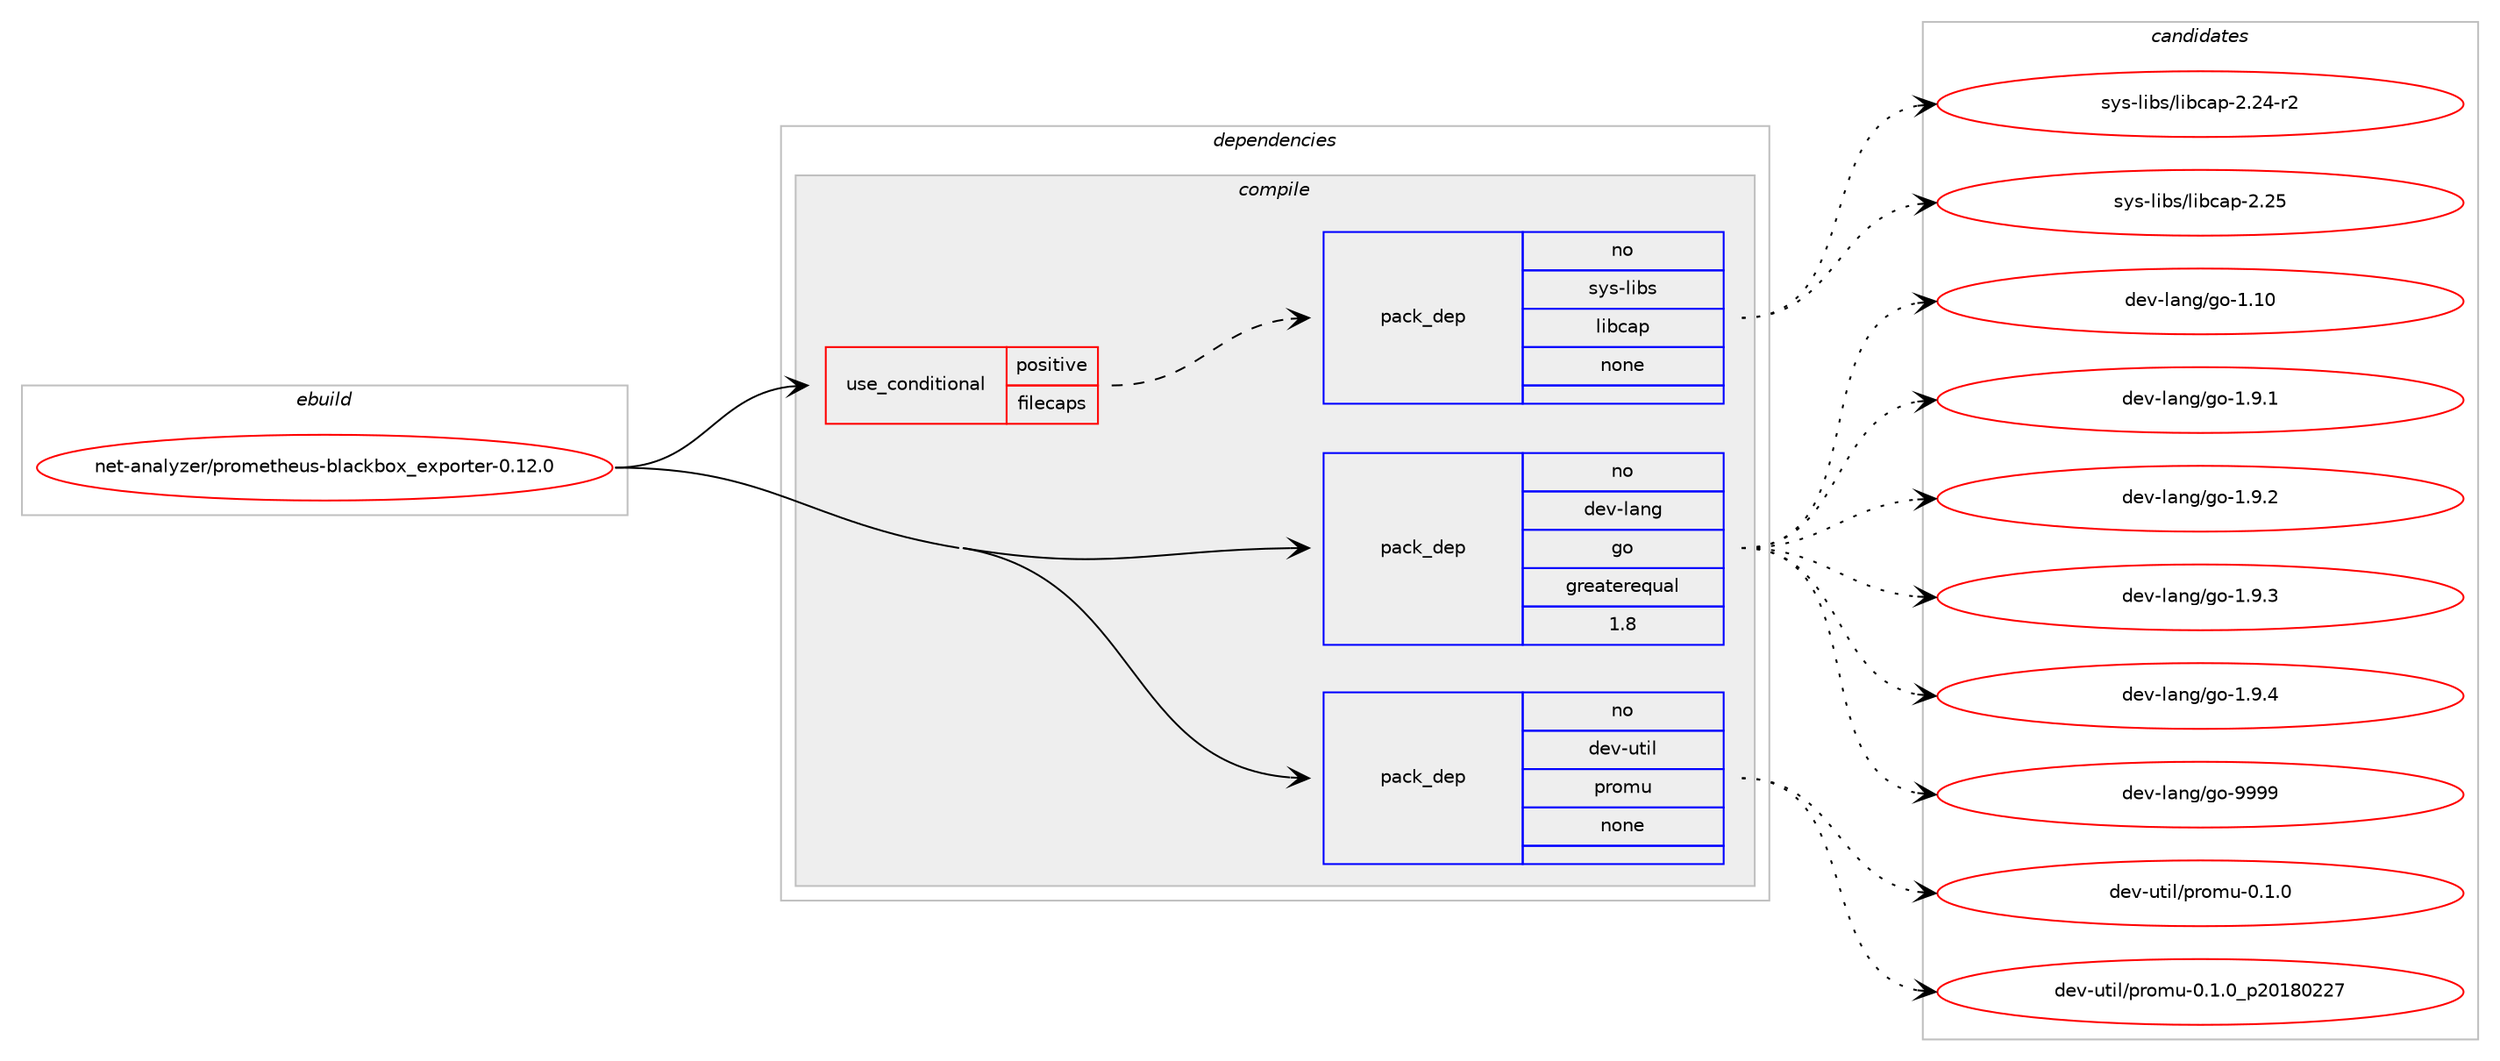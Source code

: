digraph prolog {

# *************
# Graph options
# *************

newrank=true;
concentrate=true;
compound=true;
graph [rankdir=LR,fontname=Helvetica,fontsize=10,ranksep=1.5];#, ranksep=2.5, nodesep=0.2];
edge  [arrowhead=vee];
node  [fontname=Helvetica,fontsize=10];

# **********
# The ebuild
# **********

subgraph cluster_leftcol {
color=gray;
rank=same;
label=<<i>ebuild</i>>;
id [label="net-analyzer/prometheus-blackbox_exporter-0.12.0", color=red, width=4, href="../net-analyzer/prometheus-blackbox_exporter-0.12.0.svg"];
}

# ****************
# The dependencies
# ****************

subgraph cluster_midcol {
color=gray;
label=<<i>dependencies</i>>;
subgraph cluster_compile {
fillcolor="#eeeeee";
style=filled;
label=<<i>compile</i>>;
subgraph cond17 {
dependency63 [label=<<TABLE BORDER="0" CELLBORDER="1" CELLSPACING="0" CELLPADDING="4"><TR><TD ROWSPAN="3" CELLPADDING="10">use_conditional</TD></TR><TR><TD>positive</TD></TR><TR><TD>filecaps</TD></TR></TABLE>>, shape=none, color=red];
subgraph pack45 {
dependency64 [label=<<TABLE BORDER="0" CELLBORDER="1" CELLSPACING="0" CELLPADDING="4" WIDTH="220"><TR><TD ROWSPAN="6" CELLPADDING="30">pack_dep</TD></TR><TR><TD WIDTH="110">no</TD></TR><TR><TD>sys-libs</TD></TR><TR><TD>libcap</TD></TR><TR><TD>none</TD></TR><TR><TD></TD></TR></TABLE>>, shape=none, color=blue];
}
dependency63:e -> dependency64:w [weight=20,style="dashed",arrowhead="vee"];
}
id:e -> dependency63:w [weight=20,style="solid",arrowhead="vee"];
subgraph pack46 {
dependency65 [label=<<TABLE BORDER="0" CELLBORDER="1" CELLSPACING="0" CELLPADDING="4" WIDTH="220"><TR><TD ROWSPAN="6" CELLPADDING="30">pack_dep</TD></TR><TR><TD WIDTH="110">no</TD></TR><TR><TD>dev-lang</TD></TR><TR><TD>go</TD></TR><TR><TD>greaterequal</TD></TR><TR><TD>1.8</TD></TR></TABLE>>, shape=none, color=blue];
}
id:e -> dependency65:w [weight=20,style="solid",arrowhead="vee"];
subgraph pack47 {
dependency66 [label=<<TABLE BORDER="0" CELLBORDER="1" CELLSPACING="0" CELLPADDING="4" WIDTH="220"><TR><TD ROWSPAN="6" CELLPADDING="30">pack_dep</TD></TR><TR><TD WIDTH="110">no</TD></TR><TR><TD>dev-util</TD></TR><TR><TD>promu</TD></TR><TR><TD>none</TD></TR><TR><TD></TD></TR></TABLE>>, shape=none, color=blue];
}
id:e -> dependency66:w [weight=20,style="solid",arrowhead="vee"];
}
subgraph cluster_compileandrun {
fillcolor="#eeeeee";
style=filled;
label=<<i>compile and run</i>>;
}
subgraph cluster_run {
fillcolor="#eeeeee";
style=filled;
label=<<i>run</i>>;
}
}

# **************
# The candidates
# **************

subgraph cluster_choices {
rank=same;
color=gray;
label=<<i>candidates</i>>;

subgraph choice45 {
color=black;
nodesep=1;
choice11512111545108105981154710810598999711245504650524511450 [label="sys-libs/libcap-2.24-r2", color=red, width=4,href="../sys-libs/libcap-2.24-r2.svg"];
choice1151211154510810598115471081059899971124550465053 [label="sys-libs/libcap-2.25", color=red, width=4,href="../sys-libs/libcap-2.25.svg"];
dependency64:e -> choice11512111545108105981154710810598999711245504650524511450:w [style=dotted,weight="100"];
dependency64:e -> choice1151211154510810598115471081059899971124550465053:w [style=dotted,weight="100"];
}
subgraph choice46 {
color=black;
nodesep=1;
choice1001011184510897110103471031114549464948 [label="dev-lang/go-1.10", color=red, width=4,href="../dev-lang/go-1.10.svg"];
choice100101118451089711010347103111454946574649 [label="dev-lang/go-1.9.1", color=red, width=4,href="../dev-lang/go-1.9.1.svg"];
choice100101118451089711010347103111454946574650 [label="dev-lang/go-1.9.2", color=red, width=4,href="../dev-lang/go-1.9.2.svg"];
choice100101118451089711010347103111454946574651 [label="dev-lang/go-1.9.3", color=red, width=4,href="../dev-lang/go-1.9.3.svg"];
choice100101118451089711010347103111454946574652 [label="dev-lang/go-1.9.4", color=red, width=4,href="../dev-lang/go-1.9.4.svg"];
choice1001011184510897110103471031114557575757 [label="dev-lang/go-9999", color=red, width=4,href="../dev-lang/go-9999.svg"];
dependency65:e -> choice1001011184510897110103471031114549464948:w [style=dotted,weight="100"];
dependency65:e -> choice100101118451089711010347103111454946574649:w [style=dotted,weight="100"];
dependency65:e -> choice100101118451089711010347103111454946574650:w [style=dotted,weight="100"];
dependency65:e -> choice100101118451089711010347103111454946574651:w [style=dotted,weight="100"];
dependency65:e -> choice100101118451089711010347103111454946574652:w [style=dotted,weight="100"];
dependency65:e -> choice1001011184510897110103471031114557575757:w [style=dotted,weight="100"];
}
subgraph choice47 {
color=black;
nodesep=1;
choice1001011184511711610510847112114111109117454846494648 [label="dev-util/promu-0.1.0", color=red, width=4,href="../dev-util/promu-0.1.0.svg"];
choice1001011184511711610510847112114111109117454846494648951125048495648505055 [label="dev-util/promu-0.1.0_p20180227", color=red, width=4,href="../dev-util/promu-0.1.0_p20180227.svg"];
dependency66:e -> choice1001011184511711610510847112114111109117454846494648:w [style=dotted,weight="100"];
dependency66:e -> choice1001011184511711610510847112114111109117454846494648951125048495648505055:w [style=dotted,weight="100"];
}
}

}
